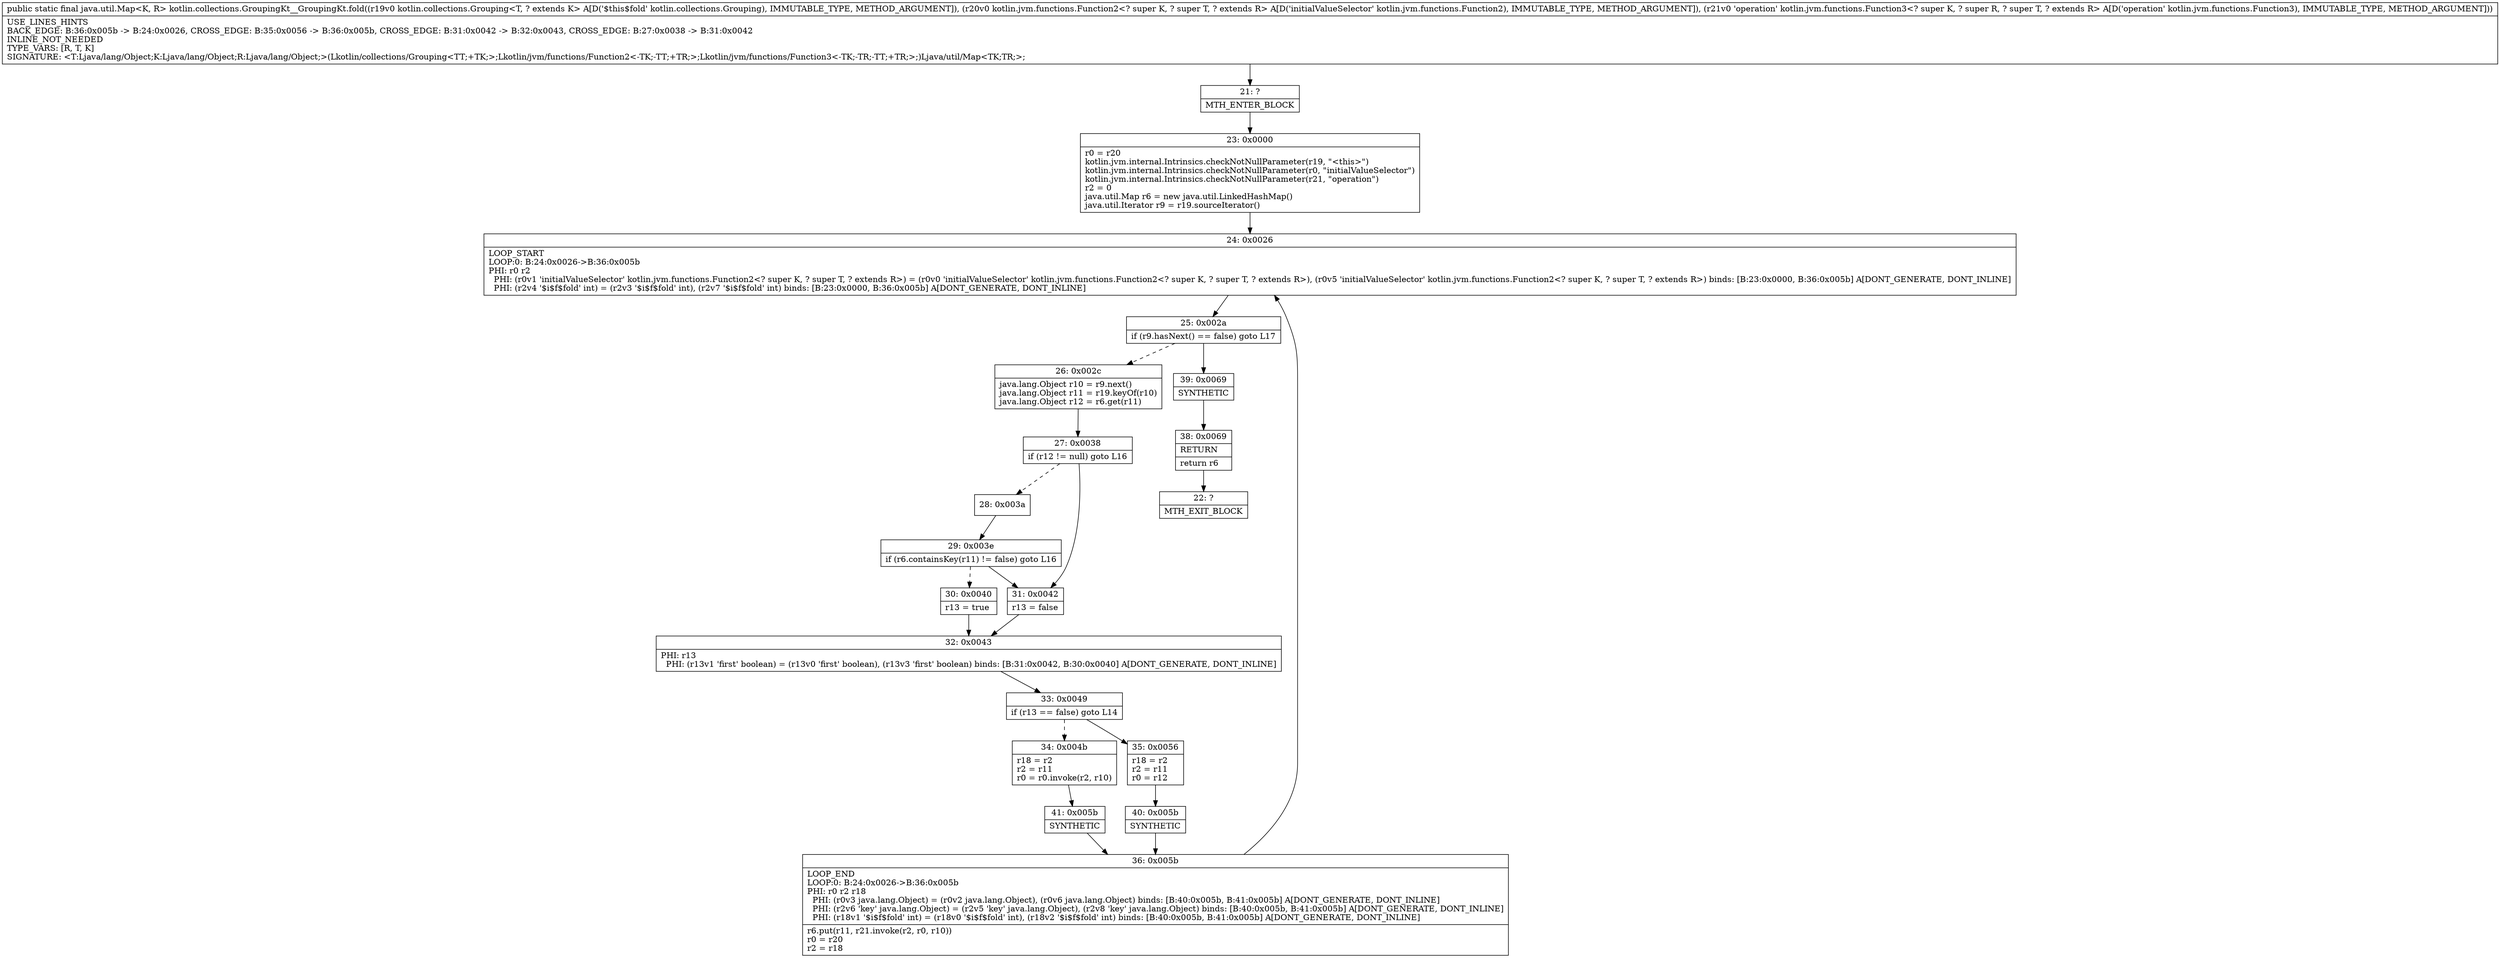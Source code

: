 digraph "CFG forkotlin.collections.GroupingKt__GroupingKt.fold(Lkotlin\/collections\/Grouping;Lkotlin\/jvm\/functions\/Function2;Lkotlin\/jvm\/functions\/Function3;)Ljava\/util\/Map;" {
Node_21 [shape=record,label="{21\:\ ?|MTH_ENTER_BLOCK\l}"];
Node_23 [shape=record,label="{23\:\ 0x0000|r0 = r20\lkotlin.jvm.internal.Intrinsics.checkNotNullParameter(r19, \"\<this\>\")\lkotlin.jvm.internal.Intrinsics.checkNotNullParameter(r0, \"initialValueSelector\")\lkotlin.jvm.internal.Intrinsics.checkNotNullParameter(r21, \"operation\")\lr2 = 0\ljava.util.Map r6 = new java.util.LinkedHashMap()\ljava.util.Iterator r9 = r19.sourceIterator()\l}"];
Node_24 [shape=record,label="{24\:\ 0x0026|LOOP_START\lLOOP:0: B:24:0x0026\-\>B:36:0x005b\lPHI: r0 r2 \l  PHI: (r0v1 'initialValueSelector' kotlin.jvm.functions.Function2\<? super K, ? super T, ? extends R\>) = (r0v0 'initialValueSelector' kotlin.jvm.functions.Function2\<? super K, ? super T, ? extends R\>), (r0v5 'initialValueSelector' kotlin.jvm.functions.Function2\<? super K, ? super T, ? extends R\>) binds: [B:23:0x0000, B:36:0x005b] A[DONT_GENERATE, DONT_INLINE]\l  PHI: (r2v4 '$i$f$fold' int) = (r2v3 '$i$f$fold' int), (r2v7 '$i$f$fold' int) binds: [B:23:0x0000, B:36:0x005b] A[DONT_GENERATE, DONT_INLINE]\l}"];
Node_25 [shape=record,label="{25\:\ 0x002a|if (r9.hasNext() == false) goto L17\l}"];
Node_26 [shape=record,label="{26\:\ 0x002c|java.lang.Object r10 = r9.next()\ljava.lang.Object r11 = r19.keyOf(r10)\ljava.lang.Object r12 = r6.get(r11)\l}"];
Node_27 [shape=record,label="{27\:\ 0x0038|if (r12 != null) goto L16\l}"];
Node_28 [shape=record,label="{28\:\ 0x003a}"];
Node_29 [shape=record,label="{29\:\ 0x003e|if (r6.containsKey(r11) != false) goto L16\l}"];
Node_30 [shape=record,label="{30\:\ 0x0040|r13 = true\l}"];
Node_32 [shape=record,label="{32\:\ 0x0043|PHI: r13 \l  PHI: (r13v1 'first' boolean) = (r13v0 'first' boolean), (r13v3 'first' boolean) binds: [B:31:0x0042, B:30:0x0040] A[DONT_GENERATE, DONT_INLINE]\l}"];
Node_33 [shape=record,label="{33\:\ 0x0049|if (r13 == false) goto L14\l}"];
Node_34 [shape=record,label="{34\:\ 0x004b|r18 = r2\lr2 = r11\lr0 = r0.invoke(r2, r10)\l}"];
Node_41 [shape=record,label="{41\:\ 0x005b|SYNTHETIC\l}"];
Node_36 [shape=record,label="{36\:\ 0x005b|LOOP_END\lLOOP:0: B:24:0x0026\-\>B:36:0x005b\lPHI: r0 r2 r18 \l  PHI: (r0v3 java.lang.Object) = (r0v2 java.lang.Object), (r0v6 java.lang.Object) binds: [B:40:0x005b, B:41:0x005b] A[DONT_GENERATE, DONT_INLINE]\l  PHI: (r2v6 'key' java.lang.Object) = (r2v5 'key' java.lang.Object), (r2v8 'key' java.lang.Object) binds: [B:40:0x005b, B:41:0x005b] A[DONT_GENERATE, DONT_INLINE]\l  PHI: (r18v1 '$i$f$fold' int) = (r18v0 '$i$f$fold' int), (r18v2 '$i$f$fold' int) binds: [B:40:0x005b, B:41:0x005b] A[DONT_GENERATE, DONT_INLINE]\l|r6.put(r11, r21.invoke(r2, r0, r10))\lr0 = r20\lr2 = r18\l}"];
Node_35 [shape=record,label="{35\:\ 0x0056|r18 = r2\lr2 = r11\lr0 = r12\l}"];
Node_40 [shape=record,label="{40\:\ 0x005b|SYNTHETIC\l}"];
Node_31 [shape=record,label="{31\:\ 0x0042|r13 = false\l}"];
Node_39 [shape=record,label="{39\:\ 0x0069|SYNTHETIC\l}"];
Node_38 [shape=record,label="{38\:\ 0x0069|RETURN\l|return r6\l}"];
Node_22 [shape=record,label="{22\:\ ?|MTH_EXIT_BLOCK\l}"];
MethodNode[shape=record,label="{public static final java.util.Map\<K, R\> kotlin.collections.GroupingKt__GroupingKt.fold((r19v0 kotlin.collections.Grouping\<T, ? extends K\> A[D('$this$fold' kotlin.collections.Grouping), IMMUTABLE_TYPE, METHOD_ARGUMENT]), (r20v0 kotlin.jvm.functions.Function2\<? super K, ? super T, ? extends R\> A[D('initialValueSelector' kotlin.jvm.functions.Function2), IMMUTABLE_TYPE, METHOD_ARGUMENT]), (r21v0 'operation' kotlin.jvm.functions.Function3\<? super K, ? super R, ? super T, ? extends R\> A[D('operation' kotlin.jvm.functions.Function3), IMMUTABLE_TYPE, METHOD_ARGUMENT]))  | USE_LINES_HINTS\lBACK_EDGE: B:36:0x005b \-\> B:24:0x0026, CROSS_EDGE: B:35:0x0056 \-\> B:36:0x005b, CROSS_EDGE: B:31:0x0042 \-\> B:32:0x0043, CROSS_EDGE: B:27:0x0038 \-\> B:31:0x0042\lINLINE_NOT_NEEDED\lTYPE_VARS: [R, T, K]\lSIGNATURE: \<T:Ljava\/lang\/Object;K:Ljava\/lang\/Object;R:Ljava\/lang\/Object;\>(Lkotlin\/collections\/Grouping\<TT;+TK;\>;Lkotlin\/jvm\/functions\/Function2\<\-TK;\-TT;+TR;\>;Lkotlin\/jvm\/functions\/Function3\<\-TK;\-TR;\-TT;+TR;\>;)Ljava\/util\/Map\<TK;TR;\>;\l}"];
MethodNode -> Node_21;Node_21 -> Node_23;
Node_23 -> Node_24;
Node_24 -> Node_25;
Node_25 -> Node_26[style=dashed];
Node_25 -> Node_39;
Node_26 -> Node_27;
Node_27 -> Node_28[style=dashed];
Node_27 -> Node_31;
Node_28 -> Node_29;
Node_29 -> Node_30[style=dashed];
Node_29 -> Node_31;
Node_30 -> Node_32;
Node_32 -> Node_33;
Node_33 -> Node_34[style=dashed];
Node_33 -> Node_35;
Node_34 -> Node_41;
Node_41 -> Node_36;
Node_36 -> Node_24;
Node_35 -> Node_40;
Node_40 -> Node_36;
Node_31 -> Node_32;
Node_39 -> Node_38;
Node_38 -> Node_22;
}

